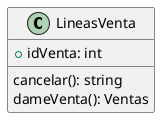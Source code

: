@startuml LineasVenta
class LineasVenta{
    +idVenta: int

    cancelar(): string
    dameVenta(): Ventas
}
@enduml